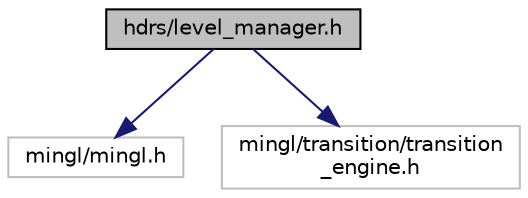digraph "hdrs/level_manager.h"
{
 // LATEX_PDF_SIZE
  edge [fontname="Helvetica",fontsize="10",labelfontname="Helvetica",labelfontsize="10"];
  node [fontname="Helvetica",fontsize="10",shape=record];
  Node1 [label="hdrs/level_manager.h",height=0.2,width=0.4,color="black", fillcolor="grey75", style="filled", fontcolor="black",tooltip="Gestion de niveau/editeur."];
  Node1 -> Node2 [color="midnightblue",fontsize="10",style="solid",fontname="Helvetica"];
  Node2 [label="mingl/mingl.h",height=0.2,width=0.4,color="grey75", fillcolor="white", style="filled",tooltip=" "];
  Node1 -> Node3 [color="midnightblue",fontsize="10",style="solid",fontname="Helvetica"];
  Node3 [label="mingl/transition/transition\l_engine.h",height=0.2,width=0.4,color="grey75", fillcolor="white", style="filled",tooltip=" "];
}
